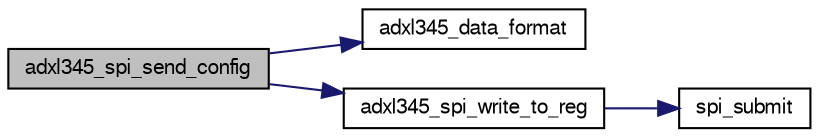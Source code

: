 digraph "adxl345_spi_send_config"
{
  edge [fontname="FreeSans",fontsize="10",labelfontname="FreeSans",labelfontsize="10"];
  node [fontname="FreeSans",fontsize="10",shape=record];
  rankdir="LR";
  Node1 [label="adxl345_spi_send_config",height=0.2,width=0.4,color="black", fillcolor="grey75", style="filled", fontcolor="black"];
  Node1 -> Node2 [color="midnightblue",fontsize="10",style="solid",fontname="FreeSans"];
  Node2 [label="adxl345_data_format",height=0.2,width=0.4,color="black", fillcolor="white", style="filled",URL="$adxl345_8h.html#ac6863633d46c7db4982eb0f78fec8a3f"];
  Node1 -> Node3 [color="midnightblue",fontsize="10",style="solid",fontname="FreeSans"];
  Node3 [label="adxl345_spi_write_to_reg",height=0.2,width=0.4,color="black", fillcolor="white", style="filled",URL="$adxl345__spi_8c.html#aae763e182a428fc73d70dcccda195417"];
  Node3 -> Node4 [color="midnightblue",fontsize="10",style="solid",fontname="FreeSans"];
  Node4 [label="spi_submit",height=0.2,width=0.4,color="black", fillcolor="white", style="filled",URL="$group__spi.html#ga5d383931766cb373ebad0b8bc26d439d",tooltip="Submit SPI transaction. "];
}
